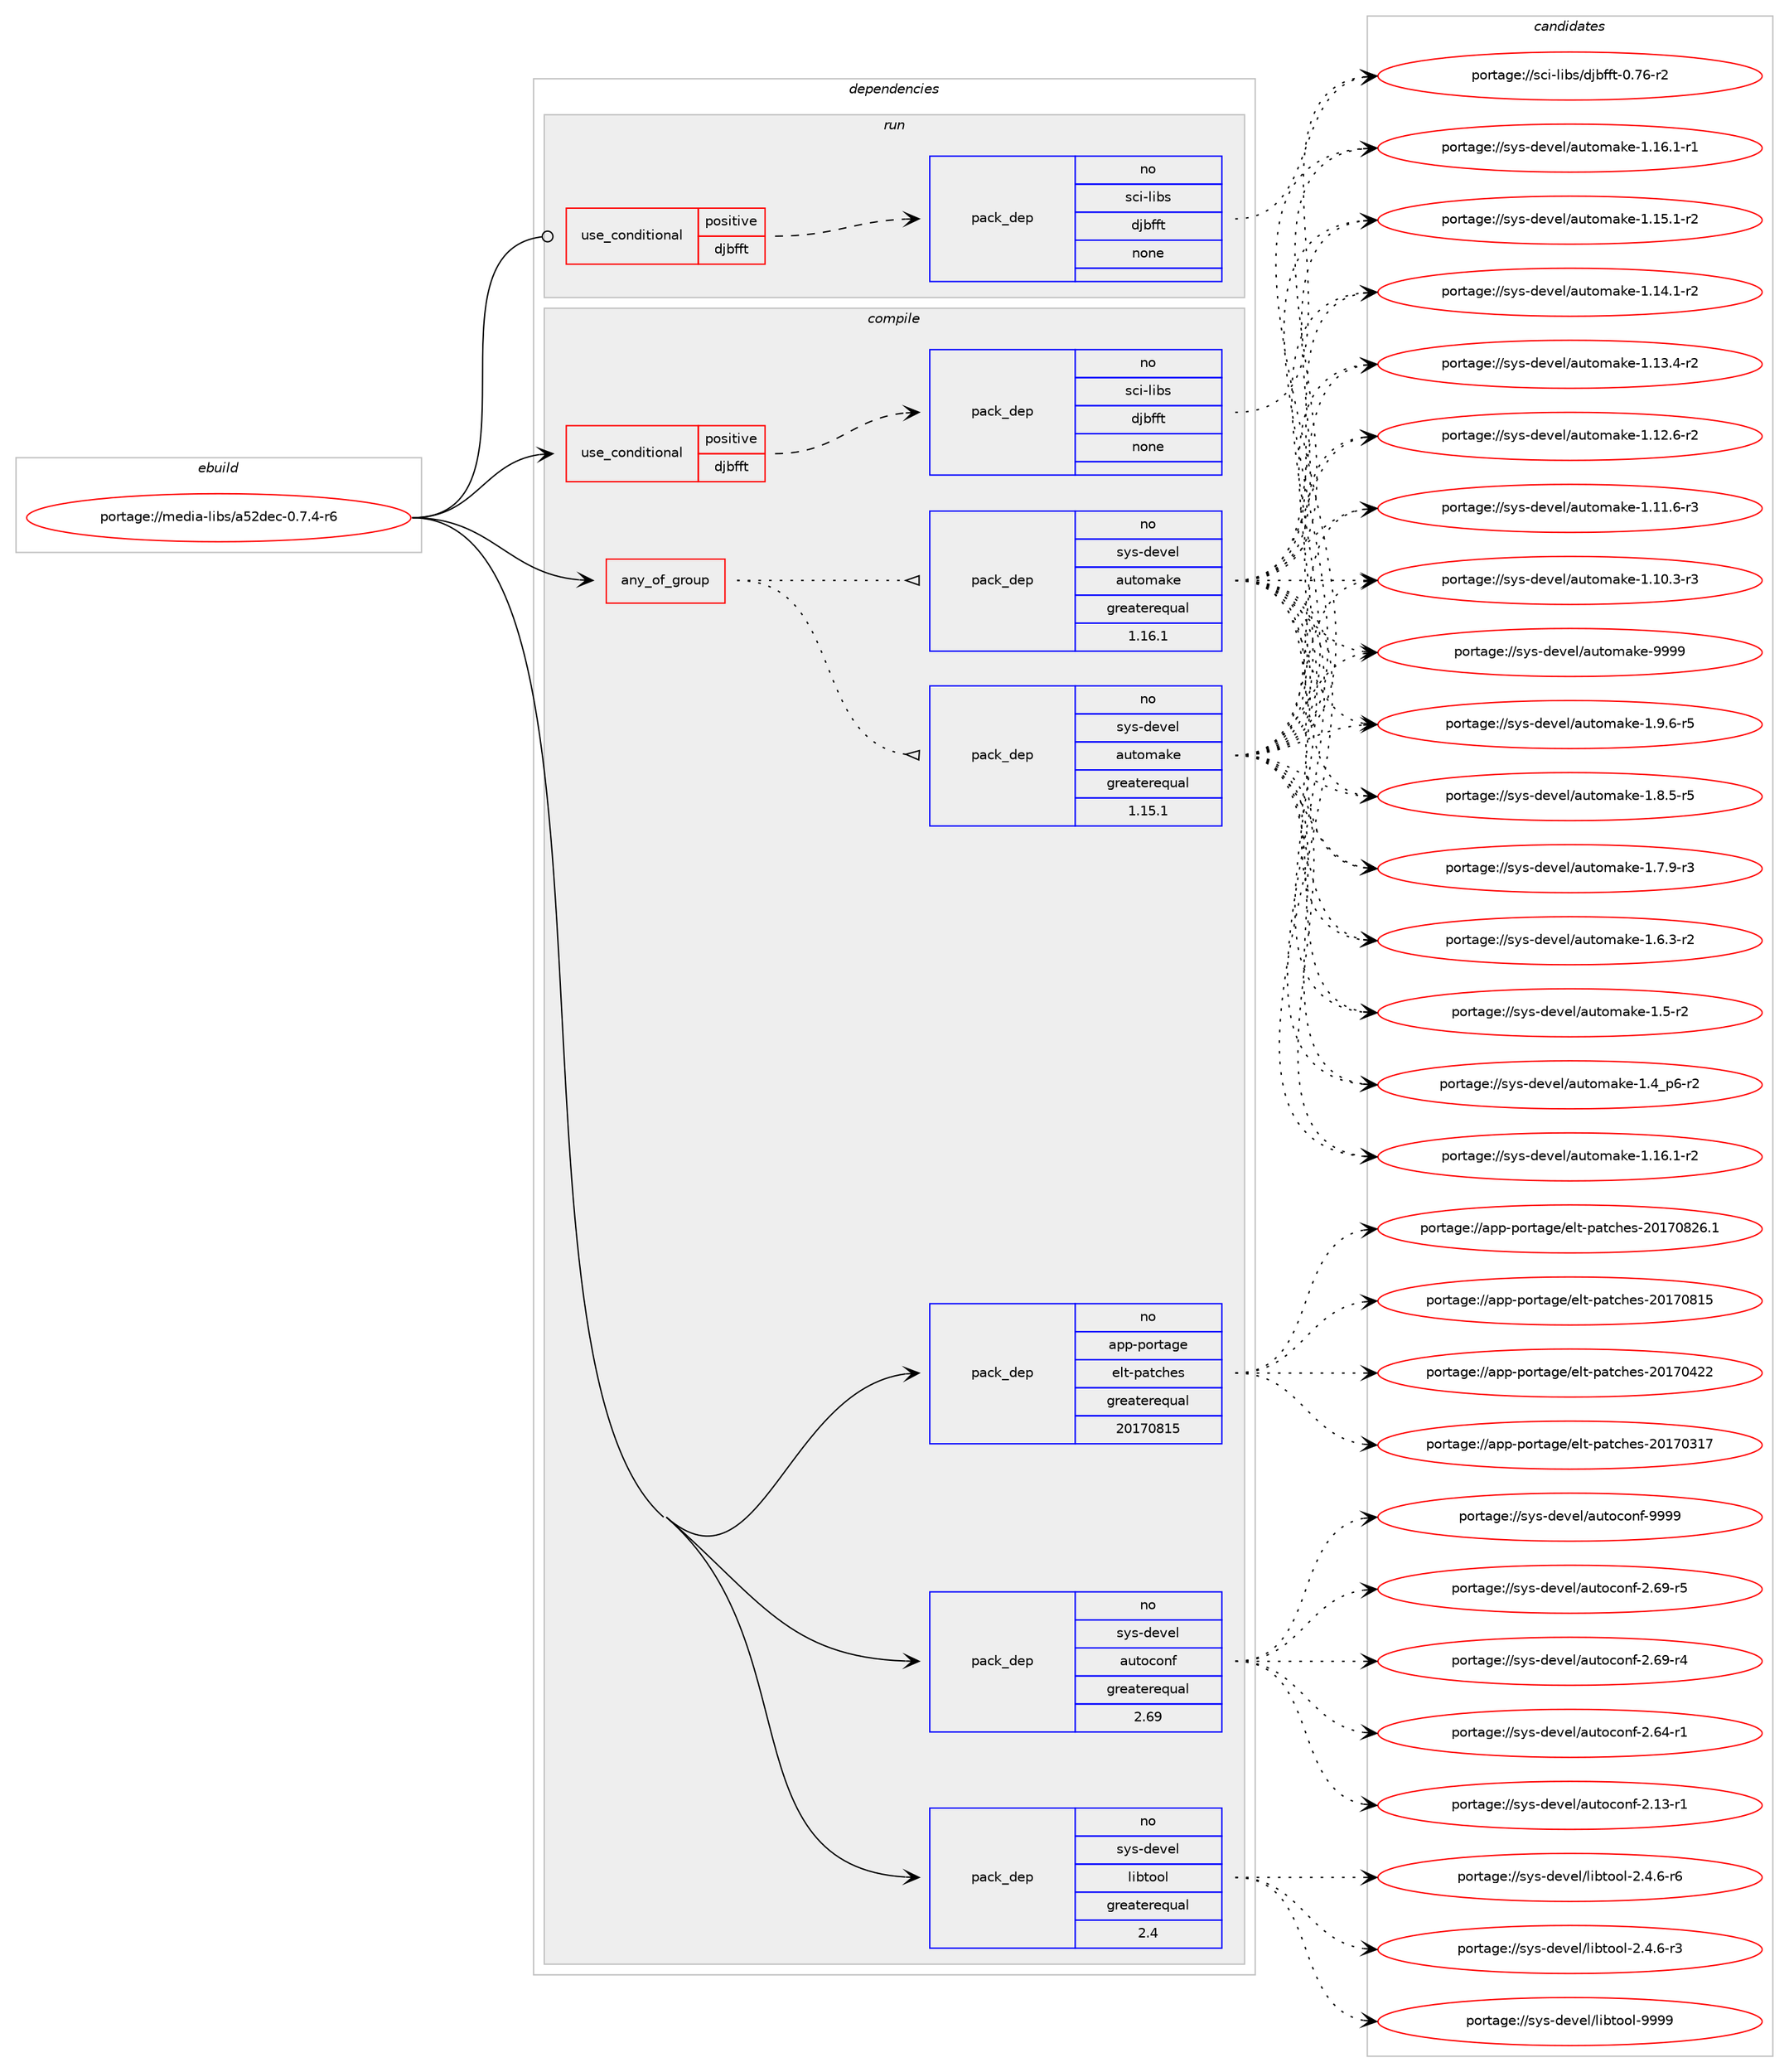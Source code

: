 digraph prolog {

# *************
# Graph options
# *************

newrank=true;
concentrate=true;
compound=true;
graph [rankdir=LR,fontname=Helvetica,fontsize=10,ranksep=1.5];#, ranksep=2.5, nodesep=0.2];
edge  [arrowhead=vee];
node  [fontname=Helvetica,fontsize=10];

# **********
# The ebuild
# **********

subgraph cluster_leftcol {
color=gray;
rank=same;
label=<<i>ebuild</i>>;
id [label="portage://media-libs/a52dec-0.7.4-r6", color=red, width=4, href="../media-libs/a52dec-0.7.4-r6.svg"];
}

# ****************
# The dependencies
# ****************

subgraph cluster_midcol {
color=gray;
label=<<i>dependencies</i>>;
subgraph cluster_compile {
fillcolor="#eeeeee";
style=filled;
label=<<i>compile</i>>;
subgraph any3190 {
dependency216706 [label=<<TABLE BORDER="0" CELLBORDER="1" CELLSPACING="0" CELLPADDING="4"><TR><TD CELLPADDING="10">any_of_group</TD></TR></TABLE>>, shape=none, color=red];subgraph pack163498 {
dependency216707 [label=<<TABLE BORDER="0" CELLBORDER="1" CELLSPACING="0" CELLPADDING="4" WIDTH="220"><TR><TD ROWSPAN="6" CELLPADDING="30">pack_dep</TD></TR><TR><TD WIDTH="110">no</TD></TR><TR><TD>sys-devel</TD></TR><TR><TD>automake</TD></TR><TR><TD>greaterequal</TD></TR><TR><TD>1.16.1</TD></TR></TABLE>>, shape=none, color=blue];
}
dependency216706:e -> dependency216707:w [weight=20,style="dotted",arrowhead="oinv"];
subgraph pack163499 {
dependency216708 [label=<<TABLE BORDER="0" CELLBORDER="1" CELLSPACING="0" CELLPADDING="4" WIDTH="220"><TR><TD ROWSPAN="6" CELLPADDING="30">pack_dep</TD></TR><TR><TD WIDTH="110">no</TD></TR><TR><TD>sys-devel</TD></TR><TR><TD>automake</TD></TR><TR><TD>greaterequal</TD></TR><TR><TD>1.15.1</TD></TR></TABLE>>, shape=none, color=blue];
}
dependency216706:e -> dependency216708:w [weight=20,style="dotted",arrowhead="oinv"];
}
id:e -> dependency216706:w [weight=20,style="solid",arrowhead="vee"];
subgraph cond49850 {
dependency216709 [label=<<TABLE BORDER="0" CELLBORDER="1" CELLSPACING="0" CELLPADDING="4"><TR><TD ROWSPAN="3" CELLPADDING="10">use_conditional</TD></TR><TR><TD>positive</TD></TR><TR><TD>djbfft</TD></TR></TABLE>>, shape=none, color=red];
subgraph pack163500 {
dependency216710 [label=<<TABLE BORDER="0" CELLBORDER="1" CELLSPACING="0" CELLPADDING="4" WIDTH="220"><TR><TD ROWSPAN="6" CELLPADDING="30">pack_dep</TD></TR><TR><TD WIDTH="110">no</TD></TR><TR><TD>sci-libs</TD></TR><TR><TD>djbfft</TD></TR><TR><TD>none</TD></TR><TR><TD></TD></TR></TABLE>>, shape=none, color=blue];
}
dependency216709:e -> dependency216710:w [weight=20,style="dashed",arrowhead="vee"];
}
id:e -> dependency216709:w [weight=20,style="solid",arrowhead="vee"];
subgraph pack163501 {
dependency216711 [label=<<TABLE BORDER="0" CELLBORDER="1" CELLSPACING="0" CELLPADDING="4" WIDTH="220"><TR><TD ROWSPAN="6" CELLPADDING="30">pack_dep</TD></TR><TR><TD WIDTH="110">no</TD></TR><TR><TD>app-portage</TD></TR><TR><TD>elt-patches</TD></TR><TR><TD>greaterequal</TD></TR><TR><TD>20170815</TD></TR></TABLE>>, shape=none, color=blue];
}
id:e -> dependency216711:w [weight=20,style="solid",arrowhead="vee"];
subgraph pack163502 {
dependency216712 [label=<<TABLE BORDER="0" CELLBORDER="1" CELLSPACING="0" CELLPADDING="4" WIDTH="220"><TR><TD ROWSPAN="6" CELLPADDING="30">pack_dep</TD></TR><TR><TD WIDTH="110">no</TD></TR><TR><TD>sys-devel</TD></TR><TR><TD>autoconf</TD></TR><TR><TD>greaterequal</TD></TR><TR><TD>2.69</TD></TR></TABLE>>, shape=none, color=blue];
}
id:e -> dependency216712:w [weight=20,style="solid",arrowhead="vee"];
subgraph pack163503 {
dependency216713 [label=<<TABLE BORDER="0" CELLBORDER="1" CELLSPACING="0" CELLPADDING="4" WIDTH="220"><TR><TD ROWSPAN="6" CELLPADDING="30">pack_dep</TD></TR><TR><TD WIDTH="110">no</TD></TR><TR><TD>sys-devel</TD></TR><TR><TD>libtool</TD></TR><TR><TD>greaterequal</TD></TR><TR><TD>2.4</TD></TR></TABLE>>, shape=none, color=blue];
}
id:e -> dependency216713:w [weight=20,style="solid",arrowhead="vee"];
}
subgraph cluster_compileandrun {
fillcolor="#eeeeee";
style=filled;
label=<<i>compile and run</i>>;
}
subgraph cluster_run {
fillcolor="#eeeeee";
style=filled;
label=<<i>run</i>>;
subgraph cond49851 {
dependency216714 [label=<<TABLE BORDER="0" CELLBORDER="1" CELLSPACING="0" CELLPADDING="4"><TR><TD ROWSPAN="3" CELLPADDING="10">use_conditional</TD></TR><TR><TD>positive</TD></TR><TR><TD>djbfft</TD></TR></TABLE>>, shape=none, color=red];
subgraph pack163504 {
dependency216715 [label=<<TABLE BORDER="0" CELLBORDER="1" CELLSPACING="0" CELLPADDING="4" WIDTH="220"><TR><TD ROWSPAN="6" CELLPADDING="30">pack_dep</TD></TR><TR><TD WIDTH="110">no</TD></TR><TR><TD>sci-libs</TD></TR><TR><TD>djbfft</TD></TR><TR><TD>none</TD></TR><TR><TD></TD></TR></TABLE>>, shape=none, color=blue];
}
dependency216714:e -> dependency216715:w [weight=20,style="dashed",arrowhead="vee"];
}
id:e -> dependency216714:w [weight=20,style="solid",arrowhead="odot"];
}
}

# **************
# The candidates
# **************

subgraph cluster_choices {
rank=same;
color=gray;
label=<<i>candidates</i>>;

subgraph choice163498 {
color=black;
nodesep=1;
choice115121115451001011181011084797117116111109971071014557575757 [label="portage://sys-devel/automake-9999", color=red, width=4,href="../sys-devel/automake-9999.svg"];
choice115121115451001011181011084797117116111109971071014549465746544511453 [label="portage://sys-devel/automake-1.9.6-r5", color=red, width=4,href="../sys-devel/automake-1.9.6-r5.svg"];
choice115121115451001011181011084797117116111109971071014549465646534511453 [label="portage://sys-devel/automake-1.8.5-r5", color=red, width=4,href="../sys-devel/automake-1.8.5-r5.svg"];
choice115121115451001011181011084797117116111109971071014549465546574511451 [label="portage://sys-devel/automake-1.7.9-r3", color=red, width=4,href="../sys-devel/automake-1.7.9-r3.svg"];
choice115121115451001011181011084797117116111109971071014549465446514511450 [label="portage://sys-devel/automake-1.6.3-r2", color=red, width=4,href="../sys-devel/automake-1.6.3-r2.svg"];
choice11512111545100101118101108479711711611110997107101454946534511450 [label="portage://sys-devel/automake-1.5-r2", color=red, width=4,href="../sys-devel/automake-1.5-r2.svg"];
choice115121115451001011181011084797117116111109971071014549465295112544511450 [label="portage://sys-devel/automake-1.4_p6-r2", color=red, width=4,href="../sys-devel/automake-1.4_p6-r2.svg"];
choice11512111545100101118101108479711711611110997107101454946495446494511450 [label="portage://sys-devel/automake-1.16.1-r2", color=red, width=4,href="../sys-devel/automake-1.16.1-r2.svg"];
choice11512111545100101118101108479711711611110997107101454946495446494511449 [label="portage://sys-devel/automake-1.16.1-r1", color=red, width=4,href="../sys-devel/automake-1.16.1-r1.svg"];
choice11512111545100101118101108479711711611110997107101454946495346494511450 [label="portage://sys-devel/automake-1.15.1-r2", color=red, width=4,href="../sys-devel/automake-1.15.1-r2.svg"];
choice11512111545100101118101108479711711611110997107101454946495246494511450 [label="portage://sys-devel/automake-1.14.1-r2", color=red, width=4,href="../sys-devel/automake-1.14.1-r2.svg"];
choice11512111545100101118101108479711711611110997107101454946495146524511450 [label="portage://sys-devel/automake-1.13.4-r2", color=red, width=4,href="../sys-devel/automake-1.13.4-r2.svg"];
choice11512111545100101118101108479711711611110997107101454946495046544511450 [label="portage://sys-devel/automake-1.12.6-r2", color=red, width=4,href="../sys-devel/automake-1.12.6-r2.svg"];
choice11512111545100101118101108479711711611110997107101454946494946544511451 [label="portage://sys-devel/automake-1.11.6-r3", color=red, width=4,href="../sys-devel/automake-1.11.6-r3.svg"];
choice11512111545100101118101108479711711611110997107101454946494846514511451 [label="portage://sys-devel/automake-1.10.3-r3", color=red, width=4,href="../sys-devel/automake-1.10.3-r3.svg"];
dependency216707:e -> choice115121115451001011181011084797117116111109971071014557575757:w [style=dotted,weight="100"];
dependency216707:e -> choice115121115451001011181011084797117116111109971071014549465746544511453:w [style=dotted,weight="100"];
dependency216707:e -> choice115121115451001011181011084797117116111109971071014549465646534511453:w [style=dotted,weight="100"];
dependency216707:e -> choice115121115451001011181011084797117116111109971071014549465546574511451:w [style=dotted,weight="100"];
dependency216707:e -> choice115121115451001011181011084797117116111109971071014549465446514511450:w [style=dotted,weight="100"];
dependency216707:e -> choice11512111545100101118101108479711711611110997107101454946534511450:w [style=dotted,weight="100"];
dependency216707:e -> choice115121115451001011181011084797117116111109971071014549465295112544511450:w [style=dotted,weight="100"];
dependency216707:e -> choice11512111545100101118101108479711711611110997107101454946495446494511450:w [style=dotted,weight="100"];
dependency216707:e -> choice11512111545100101118101108479711711611110997107101454946495446494511449:w [style=dotted,weight="100"];
dependency216707:e -> choice11512111545100101118101108479711711611110997107101454946495346494511450:w [style=dotted,weight="100"];
dependency216707:e -> choice11512111545100101118101108479711711611110997107101454946495246494511450:w [style=dotted,weight="100"];
dependency216707:e -> choice11512111545100101118101108479711711611110997107101454946495146524511450:w [style=dotted,weight="100"];
dependency216707:e -> choice11512111545100101118101108479711711611110997107101454946495046544511450:w [style=dotted,weight="100"];
dependency216707:e -> choice11512111545100101118101108479711711611110997107101454946494946544511451:w [style=dotted,weight="100"];
dependency216707:e -> choice11512111545100101118101108479711711611110997107101454946494846514511451:w [style=dotted,weight="100"];
}
subgraph choice163499 {
color=black;
nodesep=1;
choice115121115451001011181011084797117116111109971071014557575757 [label="portage://sys-devel/automake-9999", color=red, width=4,href="../sys-devel/automake-9999.svg"];
choice115121115451001011181011084797117116111109971071014549465746544511453 [label="portage://sys-devel/automake-1.9.6-r5", color=red, width=4,href="../sys-devel/automake-1.9.6-r5.svg"];
choice115121115451001011181011084797117116111109971071014549465646534511453 [label="portage://sys-devel/automake-1.8.5-r5", color=red, width=4,href="../sys-devel/automake-1.8.5-r5.svg"];
choice115121115451001011181011084797117116111109971071014549465546574511451 [label="portage://sys-devel/automake-1.7.9-r3", color=red, width=4,href="../sys-devel/automake-1.7.9-r3.svg"];
choice115121115451001011181011084797117116111109971071014549465446514511450 [label="portage://sys-devel/automake-1.6.3-r2", color=red, width=4,href="../sys-devel/automake-1.6.3-r2.svg"];
choice11512111545100101118101108479711711611110997107101454946534511450 [label="portage://sys-devel/automake-1.5-r2", color=red, width=4,href="../sys-devel/automake-1.5-r2.svg"];
choice115121115451001011181011084797117116111109971071014549465295112544511450 [label="portage://sys-devel/automake-1.4_p6-r2", color=red, width=4,href="../sys-devel/automake-1.4_p6-r2.svg"];
choice11512111545100101118101108479711711611110997107101454946495446494511450 [label="portage://sys-devel/automake-1.16.1-r2", color=red, width=4,href="../sys-devel/automake-1.16.1-r2.svg"];
choice11512111545100101118101108479711711611110997107101454946495446494511449 [label="portage://sys-devel/automake-1.16.1-r1", color=red, width=4,href="../sys-devel/automake-1.16.1-r1.svg"];
choice11512111545100101118101108479711711611110997107101454946495346494511450 [label="portage://sys-devel/automake-1.15.1-r2", color=red, width=4,href="../sys-devel/automake-1.15.1-r2.svg"];
choice11512111545100101118101108479711711611110997107101454946495246494511450 [label="portage://sys-devel/automake-1.14.1-r2", color=red, width=4,href="../sys-devel/automake-1.14.1-r2.svg"];
choice11512111545100101118101108479711711611110997107101454946495146524511450 [label="portage://sys-devel/automake-1.13.4-r2", color=red, width=4,href="../sys-devel/automake-1.13.4-r2.svg"];
choice11512111545100101118101108479711711611110997107101454946495046544511450 [label="portage://sys-devel/automake-1.12.6-r2", color=red, width=4,href="../sys-devel/automake-1.12.6-r2.svg"];
choice11512111545100101118101108479711711611110997107101454946494946544511451 [label="portage://sys-devel/automake-1.11.6-r3", color=red, width=4,href="../sys-devel/automake-1.11.6-r3.svg"];
choice11512111545100101118101108479711711611110997107101454946494846514511451 [label="portage://sys-devel/automake-1.10.3-r3", color=red, width=4,href="../sys-devel/automake-1.10.3-r3.svg"];
dependency216708:e -> choice115121115451001011181011084797117116111109971071014557575757:w [style=dotted,weight="100"];
dependency216708:e -> choice115121115451001011181011084797117116111109971071014549465746544511453:w [style=dotted,weight="100"];
dependency216708:e -> choice115121115451001011181011084797117116111109971071014549465646534511453:w [style=dotted,weight="100"];
dependency216708:e -> choice115121115451001011181011084797117116111109971071014549465546574511451:w [style=dotted,weight="100"];
dependency216708:e -> choice115121115451001011181011084797117116111109971071014549465446514511450:w [style=dotted,weight="100"];
dependency216708:e -> choice11512111545100101118101108479711711611110997107101454946534511450:w [style=dotted,weight="100"];
dependency216708:e -> choice115121115451001011181011084797117116111109971071014549465295112544511450:w [style=dotted,weight="100"];
dependency216708:e -> choice11512111545100101118101108479711711611110997107101454946495446494511450:w [style=dotted,weight="100"];
dependency216708:e -> choice11512111545100101118101108479711711611110997107101454946495446494511449:w [style=dotted,weight="100"];
dependency216708:e -> choice11512111545100101118101108479711711611110997107101454946495346494511450:w [style=dotted,weight="100"];
dependency216708:e -> choice11512111545100101118101108479711711611110997107101454946495246494511450:w [style=dotted,weight="100"];
dependency216708:e -> choice11512111545100101118101108479711711611110997107101454946495146524511450:w [style=dotted,weight="100"];
dependency216708:e -> choice11512111545100101118101108479711711611110997107101454946495046544511450:w [style=dotted,weight="100"];
dependency216708:e -> choice11512111545100101118101108479711711611110997107101454946494946544511451:w [style=dotted,weight="100"];
dependency216708:e -> choice11512111545100101118101108479711711611110997107101454946494846514511451:w [style=dotted,weight="100"];
}
subgraph choice163500 {
color=black;
nodesep=1;
choice115991054510810598115471001069810210211645484655544511450 [label="portage://sci-libs/djbfft-0.76-r2", color=red, width=4,href="../sci-libs/djbfft-0.76-r2.svg"];
dependency216710:e -> choice115991054510810598115471001069810210211645484655544511450:w [style=dotted,weight="100"];
}
subgraph choice163501 {
color=black;
nodesep=1;
choice971121124511211111411697103101471011081164511297116991041011154550484955485650544649 [label="portage://app-portage/elt-patches-20170826.1", color=red, width=4,href="../app-portage/elt-patches-20170826.1.svg"];
choice97112112451121111141169710310147101108116451129711699104101115455048495548564953 [label="portage://app-portage/elt-patches-20170815", color=red, width=4,href="../app-portage/elt-patches-20170815.svg"];
choice97112112451121111141169710310147101108116451129711699104101115455048495548525050 [label="portage://app-portage/elt-patches-20170422", color=red, width=4,href="../app-portage/elt-patches-20170422.svg"];
choice97112112451121111141169710310147101108116451129711699104101115455048495548514955 [label="portage://app-portage/elt-patches-20170317", color=red, width=4,href="../app-portage/elt-patches-20170317.svg"];
dependency216711:e -> choice971121124511211111411697103101471011081164511297116991041011154550484955485650544649:w [style=dotted,weight="100"];
dependency216711:e -> choice97112112451121111141169710310147101108116451129711699104101115455048495548564953:w [style=dotted,weight="100"];
dependency216711:e -> choice97112112451121111141169710310147101108116451129711699104101115455048495548525050:w [style=dotted,weight="100"];
dependency216711:e -> choice97112112451121111141169710310147101108116451129711699104101115455048495548514955:w [style=dotted,weight="100"];
}
subgraph choice163502 {
color=black;
nodesep=1;
choice115121115451001011181011084797117116111991111101024557575757 [label="portage://sys-devel/autoconf-9999", color=red, width=4,href="../sys-devel/autoconf-9999.svg"];
choice1151211154510010111810110847971171161119911111010245504654574511453 [label="portage://sys-devel/autoconf-2.69-r5", color=red, width=4,href="../sys-devel/autoconf-2.69-r5.svg"];
choice1151211154510010111810110847971171161119911111010245504654574511452 [label="portage://sys-devel/autoconf-2.69-r4", color=red, width=4,href="../sys-devel/autoconf-2.69-r4.svg"];
choice1151211154510010111810110847971171161119911111010245504654524511449 [label="portage://sys-devel/autoconf-2.64-r1", color=red, width=4,href="../sys-devel/autoconf-2.64-r1.svg"];
choice1151211154510010111810110847971171161119911111010245504649514511449 [label="portage://sys-devel/autoconf-2.13-r1", color=red, width=4,href="../sys-devel/autoconf-2.13-r1.svg"];
dependency216712:e -> choice115121115451001011181011084797117116111991111101024557575757:w [style=dotted,weight="100"];
dependency216712:e -> choice1151211154510010111810110847971171161119911111010245504654574511453:w [style=dotted,weight="100"];
dependency216712:e -> choice1151211154510010111810110847971171161119911111010245504654574511452:w [style=dotted,weight="100"];
dependency216712:e -> choice1151211154510010111810110847971171161119911111010245504654524511449:w [style=dotted,weight="100"];
dependency216712:e -> choice1151211154510010111810110847971171161119911111010245504649514511449:w [style=dotted,weight="100"];
}
subgraph choice163503 {
color=black;
nodesep=1;
choice1151211154510010111810110847108105981161111111084557575757 [label="portage://sys-devel/libtool-9999", color=red, width=4,href="../sys-devel/libtool-9999.svg"];
choice1151211154510010111810110847108105981161111111084550465246544511454 [label="portage://sys-devel/libtool-2.4.6-r6", color=red, width=4,href="../sys-devel/libtool-2.4.6-r6.svg"];
choice1151211154510010111810110847108105981161111111084550465246544511451 [label="portage://sys-devel/libtool-2.4.6-r3", color=red, width=4,href="../sys-devel/libtool-2.4.6-r3.svg"];
dependency216713:e -> choice1151211154510010111810110847108105981161111111084557575757:w [style=dotted,weight="100"];
dependency216713:e -> choice1151211154510010111810110847108105981161111111084550465246544511454:w [style=dotted,weight="100"];
dependency216713:e -> choice1151211154510010111810110847108105981161111111084550465246544511451:w [style=dotted,weight="100"];
}
subgraph choice163504 {
color=black;
nodesep=1;
choice115991054510810598115471001069810210211645484655544511450 [label="portage://sci-libs/djbfft-0.76-r2", color=red, width=4,href="../sci-libs/djbfft-0.76-r2.svg"];
dependency216715:e -> choice115991054510810598115471001069810210211645484655544511450:w [style=dotted,weight="100"];
}
}

}
